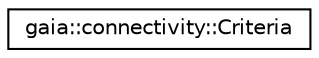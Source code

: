 digraph G
{
  edge [fontname="Helvetica",fontsize="10",labelfontname="Helvetica",labelfontsize="10"];
  node [fontname="Helvetica",fontsize="10",shape=record];
  rankdir=LR;
  Node1 [label="gaia::connectivity::Criteria",height=0.2,width=0.4,color="black", fillcolor="white", style="filled",URL="$d3/d59/classgaia_1_1connectivity_1_1_criteria.html",tooltip="A class indicating the application criteria for selecting a location provider."];
}
